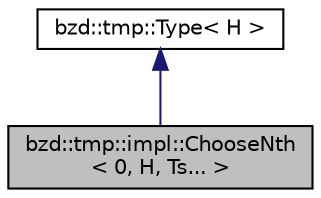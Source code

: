 digraph "bzd::tmp::impl::ChooseNth&lt; 0, H, Ts... &gt;"
{
  edge [fontname="Helvetica",fontsize="10",labelfontname="Helvetica",labelfontsize="10"];
  node [fontname="Helvetica",fontsize="10",shape=record];
  Node0 [label="bzd::tmp::impl::ChooseNth\l\< 0, H, Ts... \>",height=0.2,width=0.4,color="black", fillcolor="grey75", style="filled", fontcolor="black"];
  Node1 -> Node0 [dir="back",color="midnightblue",fontsize="10",style="solid",fontname="Helvetica"];
  Node1 [label="bzd::tmp::Type\< H \>",height=0.2,width=0.4,color="black", fillcolor="white", style="filled",URL="$structbzd_1_1tmp_1_1Type.html"];
}
